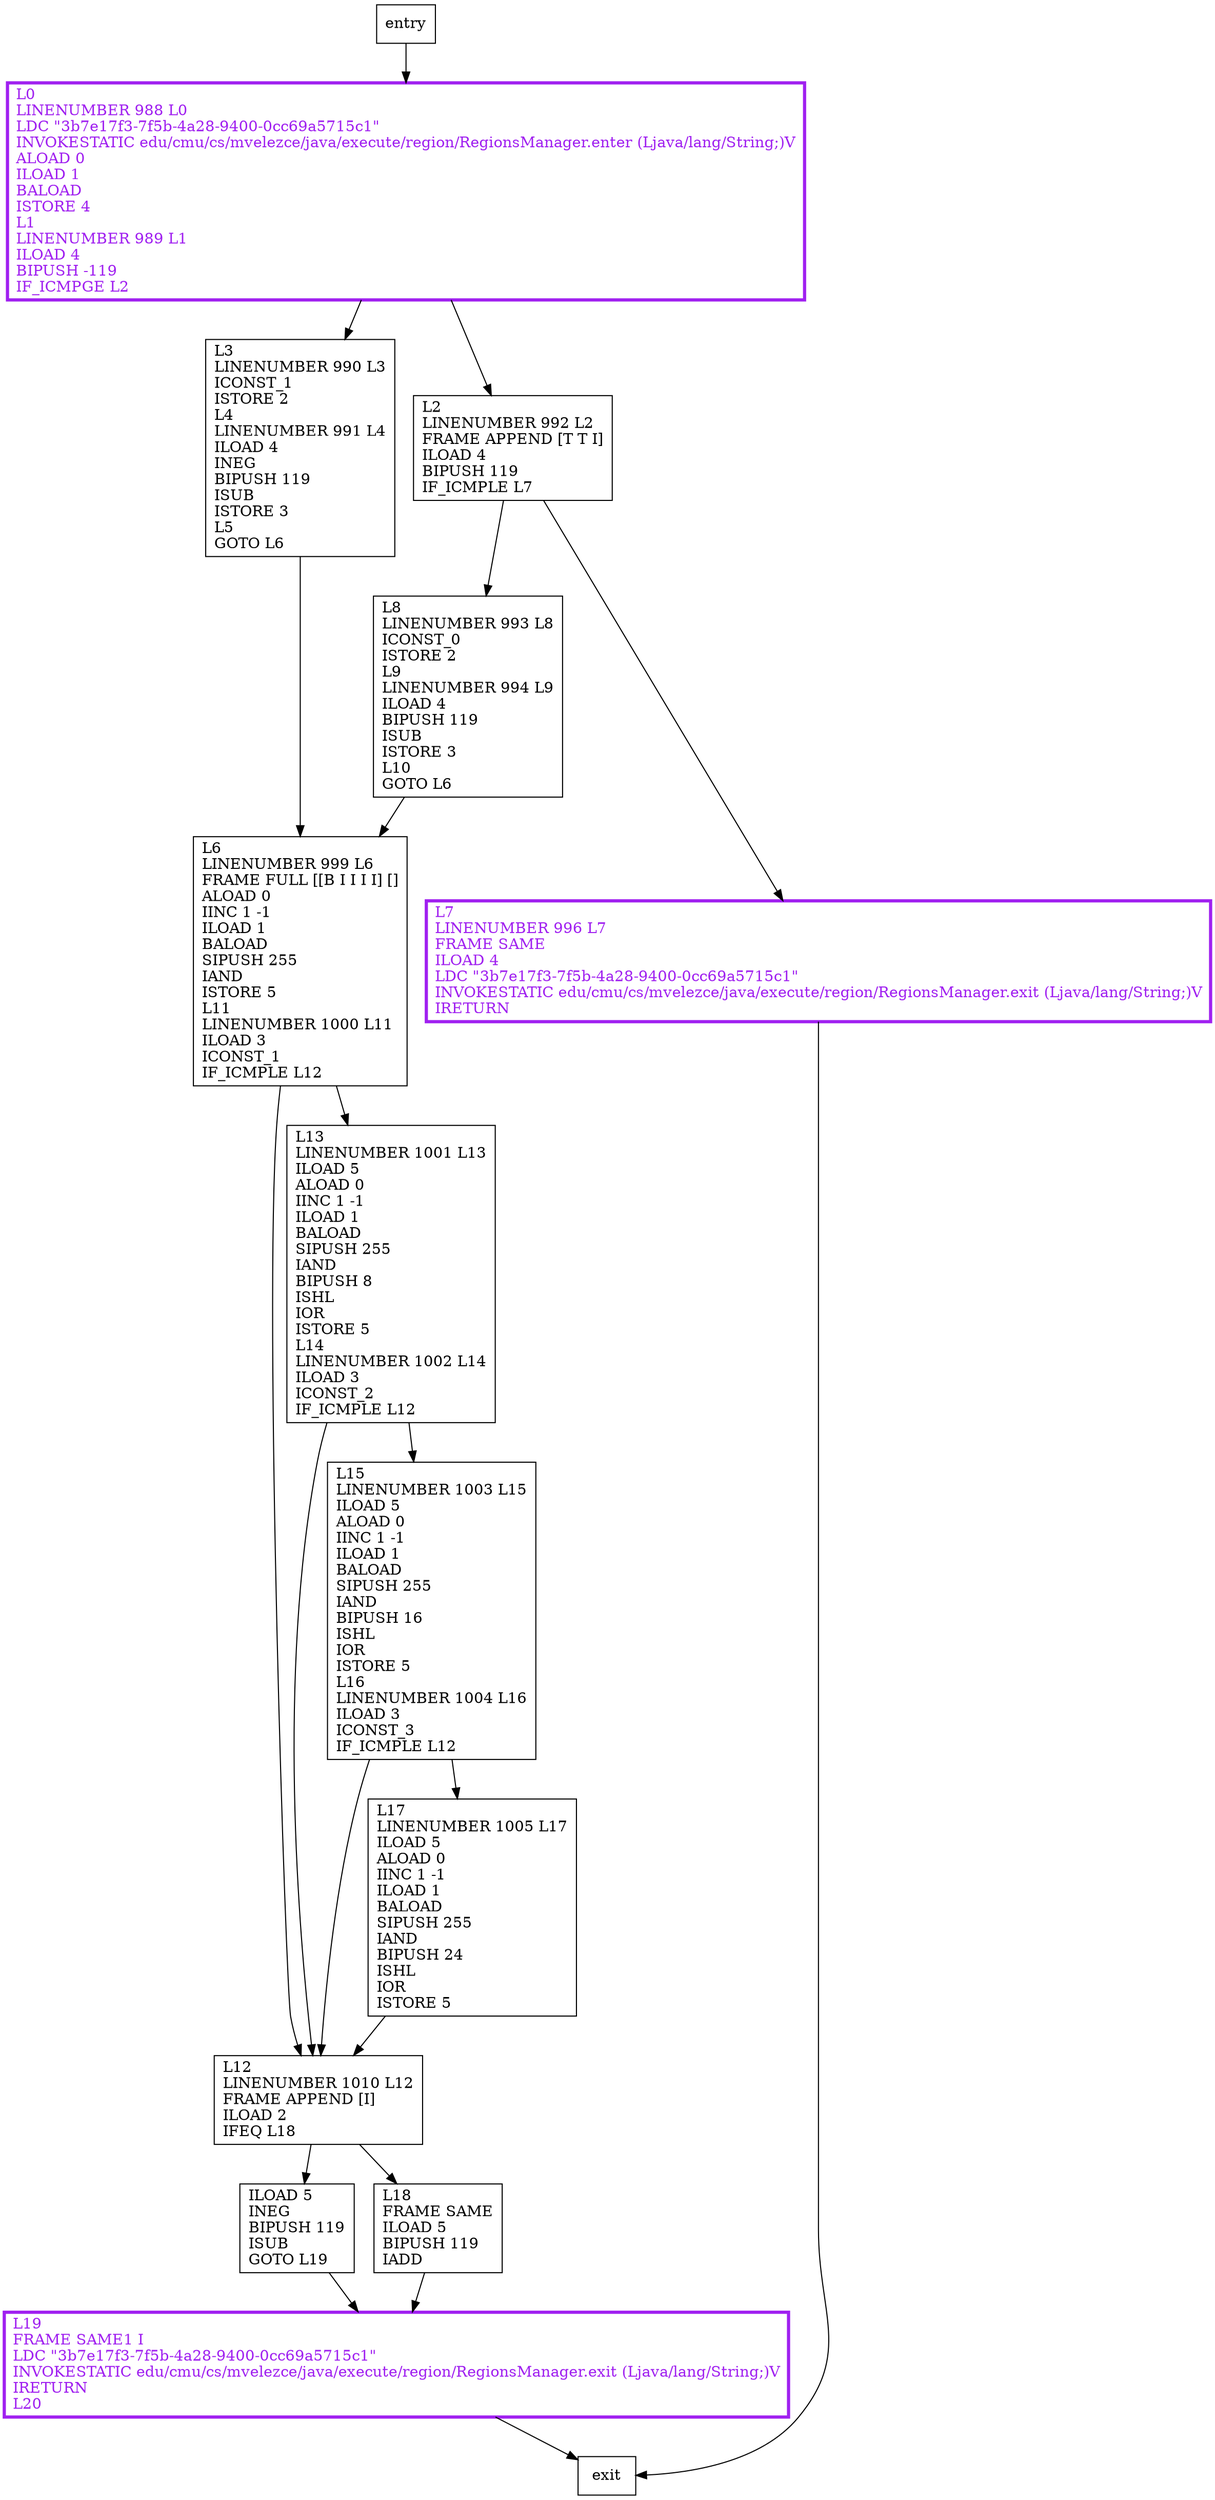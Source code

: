 digraph readReverseInt {
node [shape=record];
917213929 [label="L7\lLINENUMBER 996 L7\lFRAME SAME\lILOAD 4\lLDC \"3b7e17f3-7f5b-4a28-9400-0cc69a5715c1\"\lINVOKESTATIC edu/cmu/cs/mvelezce/java/execute/region/RegionsManager.exit (Ljava/lang/String;)V\lIRETURN\l"];
1811132537 [label="L6\lLINENUMBER 999 L6\lFRAME FULL [[B I I I I] []\lALOAD 0\lIINC 1 -1\lILOAD 1\lBALOAD\lSIPUSH 255\lIAND\lISTORE 5\lL11\lLINENUMBER 1000 L11\lILOAD 3\lICONST_1\lIF_ICMPLE L12\l"];
289164468 [label="L19\lFRAME SAME1 I\lLDC \"3b7e17f3-7f5b-4a28-9400-0cc69a5715c1\"\lINVOKESTATIC edu/cmu/cs/mvelezce/java/execute/region/RegionsManager.exit (Ljava/lang/String;)V\lIRETURN\lL20\l"];
105846484 [label="L12\lLINENUMBER 1010 L12\lFRAME APPEND [I]\lILOAD 2\lIFEQ L18\l"];
962672302 [label="L3\lLINENUMBER 990 L3\lICONST_1\lISTORE 2\lL4\lLINENUMBER 991 L4\lILOAD 4\lINEG\lBIPUSH 119\lISUB\lISTORE 3\lL5\lGOTO L6\l"];
1043836414 [label="L15\lLINENUMBER 1003 L15\lILOAD 5\lALOAD 0\lIINC 1 -1\lILOAD 1\lBALOAD\lSIPUSH 255\lIAND\lBIPUSH 16\lISHL\lIOR\lISTORE 5\lL16\lLINENUMBER 1004 L16\lILOAD 3\lICONST_3\lIF_ICMPLE L12\l"];
1424055307 [label="L17\lLINENUMBER 1005 L17\lILOAD 5\lALOAD 0\lIINC 1 -1\lILOAD 1\lBALOAD\lSIPUSH 255\lIAND\lBIPUSH 24\lISHL\lIOR\lISTORE 5\l"];
324775270 [label="L8\lLINENUMBER 993 L8\lICONST_0\lISTORE 2\lL9\lLINENUMBER 994 L9\lILOAD 4\lBIPUSH 119\lISUB\lISTORE 3\lL10\lGOTO L6\l"];
1892224540 [label="L13\lLINENUMBER 1001 L13\lILOAD 5\lALOAD 0\lIINC 1 -1\lILOAD 1\lBALOAD\lSIPUSH 255\lIAND\lBIPUSH 8\lISHL\lIOR\lISTORE 5\lL14\lLINENUMBER 1002 L14\lILOAD 3\lICONST_2\lIF_ICMPLE L12\l"];
308763483 [label="ILOAD 5\lINEG\lBIPUSH 119\lISUB\lGOTO L19\l"];
1452656801 [label="L0\lLINENUMBER 988 L0\lLDC \"3b7e17f3-7f5b-4a28-9400-0cc69a5715c1\"\lINVOKESTATIC edu/cmu/cs/mvelezce/java/execute/region/RegionsManager.enter (Ljava/lang/String;)V\lALOAD 0\lILOAD 1\lBALOAD\lISTORE 4\lL1\lLINENUMBER 989 L1\lILOAD 4\lBIPUSH -119\lIF_ICMPGE L2\l"];
756091020 [label="L2\lLINENUMBER 992 L2\lFRAME APPEND [T T I]\lILOAD 4\lBIPUSH 119\lIF_ICMPLE L7\l"];
719722997 [label="L18\lFRAME SAME\lILOAD 5\lBIPUSH 119\lIADD\l"];
entry;
exit;
917213929 -> exit
1811132537 -> 1892224540
1811132537 -> 105846484
289164468 -> exit
105846484 -> 308763483
105846484 -> 719722997
962672302 -> 1811132537
1043836414 -> 105846484
1043836414 -> 1424055307
1424055307 -> 105846484
324775270 -> 1811132537
entry -> 1452656801
1892224540 -> 105846484
1892224540 -> 1043836414
308763483 -> 289164468
1452656801 -> 756091020
1452656801 -> 962672302
756091020 -> 324775270
756091020 -> 917213929
719722997 -> 289164468
917213929[fontcolor="purple", penwidth=3, color="purple"];
1452656801[fontcolor="purple", penwidth=3, color="purple"];
289164468[fontcolor="purple", penwidth=3, color="purple"];
}
